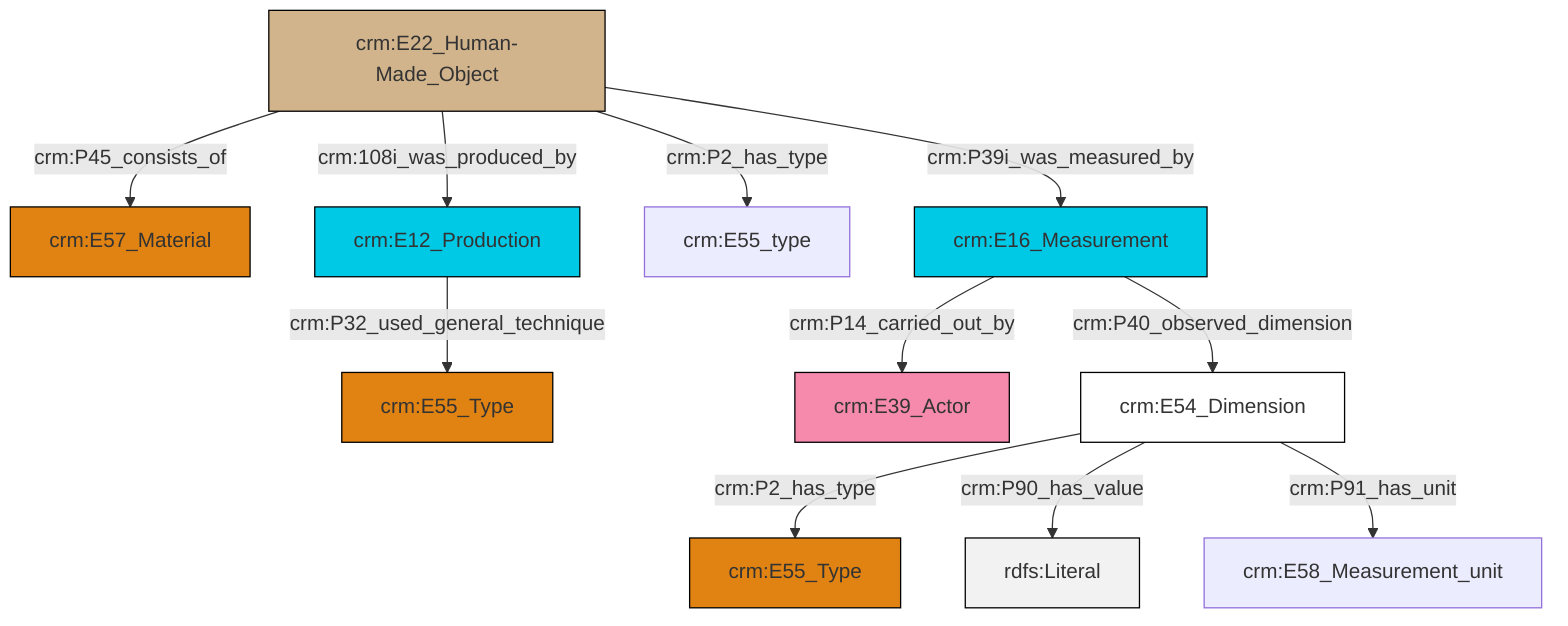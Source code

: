 graph TD
classDef Literal fill:#f2f2f2,stroke:#000000;
classDef CRM_Entity fill:#FFFFFF,stroke:#000000;
classDef Temporal_Entity fill:#00C9E6, stroke:#000000;
classDef Type fill:#E18312, stroke:#000000;
classDef Time-Span fill:#2C9C91, stroke:#000000;
classDef Appellation fill:#FFEB7F, stroke:#000000;
classDef Place fill:#008836, stroke:#000000;
classDef Persistent_Item fill:#B266B2, stroke:#000000;
classDef Conceptual_Object fill:#FFD700, stroke:#000000;
classDef Physical_Thing fill:#D2B48C, stroke:#000000;
classDef Actor fill:#f58aad, stroke:#000000;
classDef PC_Classes fill:#4ce600, stroke:#000000;
classDef Multi fill:#cccccc,stroke:#000000;

2["crm:E12_Production"]:::Temporal_Entity -->|crm:P32_used_general_technique| 3["crm:E55_Type"]:::Type
6["crm:E22_Human-Made_Object"]:::Physical_Thing -->|crm:P45_consists_of| 0["crm:E57_Material"]:::Type
6["crm:E22_Human-Made_Object"]:::Physical_Thing -->|crm:P2_has_type| 7["crm:E55_type"]:::Default
8["crm:E16_Measurement"]:::Temporal_Entity -->|crm:P14_carried_out_by| 11["crm:E39_Actor"]:::Actor
8["crm:E16_Measurement"]:::Temporal_Entity -->|crm:P40_observed_dimension| 12["crm:E54_Dimension"]:::CRM_Entity
6["crm:E22_Human-Made_Object"]:::Physical_Thing -->|crm:108i_was_produced_by| 2["crm:E12_Production"]:::Temporal_Entity
12["crm:E54_Dimension"]:::CRM_Entity -->|crm:P2_has_type| 4["crm:E55_Type"]:::Type
12["crm:E54_Dimension"]:::CRM_Entity -->|crm:P90_has_value| 14[rdfs:Literal]:::Literal
12["crm:E54_Dimension"]:::CRM_Entity -->|crm:P91_has_unit| 17["crm:E58_Measurement_unit"]:::Default
6["crm:E22_Human-Made_Object"]:::Physical_Thing -->|crm:P39i_was_measured_by| 8["crm:E16_Measurement"]:::Temporal_Entity
